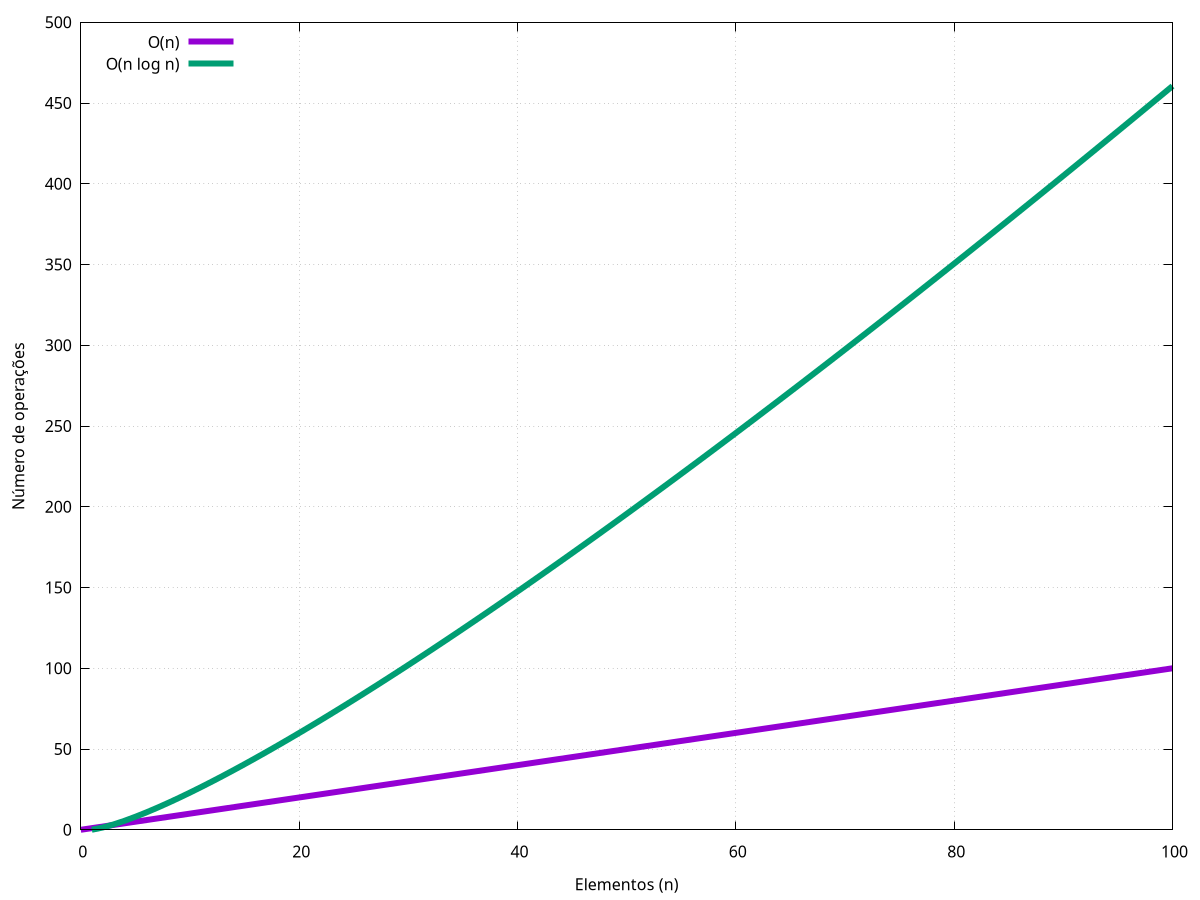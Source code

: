 set terminal svg dashed size 800, 600 fsize 20
set output "compl1.svg"
set grid back
set xlabel "Elementos (n)"
set ylabel "Número de operações"
set decimalsign ','
set xrange [0:100]
set key top left
plot x title "O(n)" w l lw 6, x * log(x) title "O(n log n)" w l lw 6
